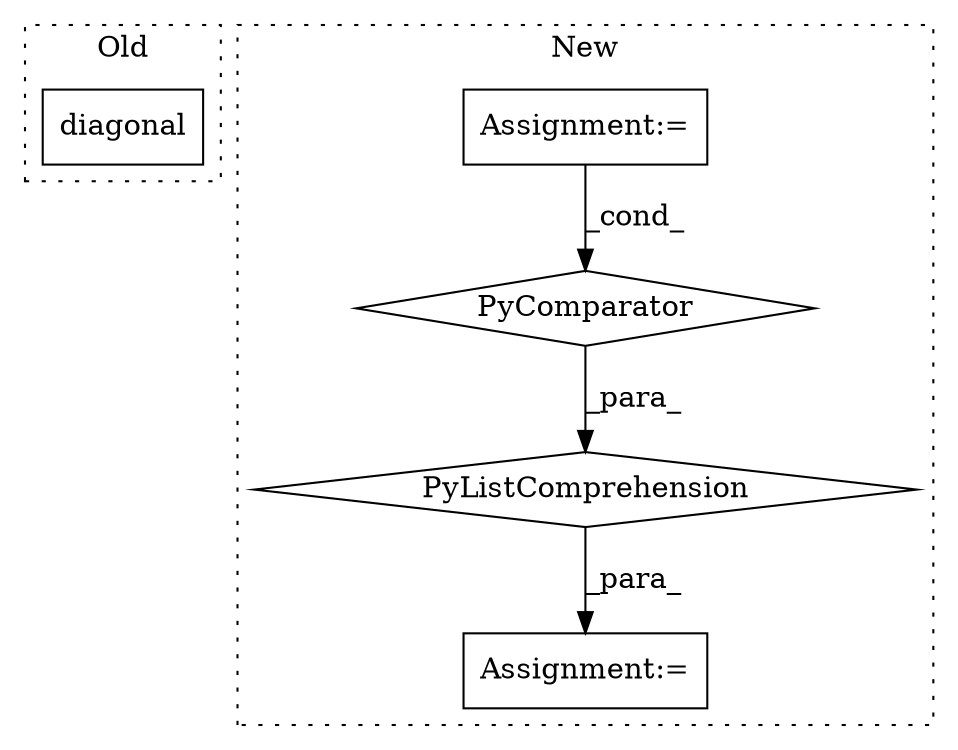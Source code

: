 digraph G {
subgraph cluster0 {
1 [label="diagonal" a="32" s="6488" l="10" shape="box"];
label = "Old";
style="dotted";
}
subgraph cluster1 {
2 [label="PyComparator" a="113" s="6501" l="23" shape="diamond"];
3 [label="PyListComprehension" a="109" s="6428" l="104" shape="diamond"];
4 [label="Assignment:=" a="7" s="6393" l="1" shape="box"];
5 [label="Assignment:=" a="7" s="6501" l="23" shape="box"];
label = "New";
style="dotted";
}
2 -> 3 [label="_para_"];
3 -> 4 [label="_para_"];
5 -> 2 [label="_cond_"];
}